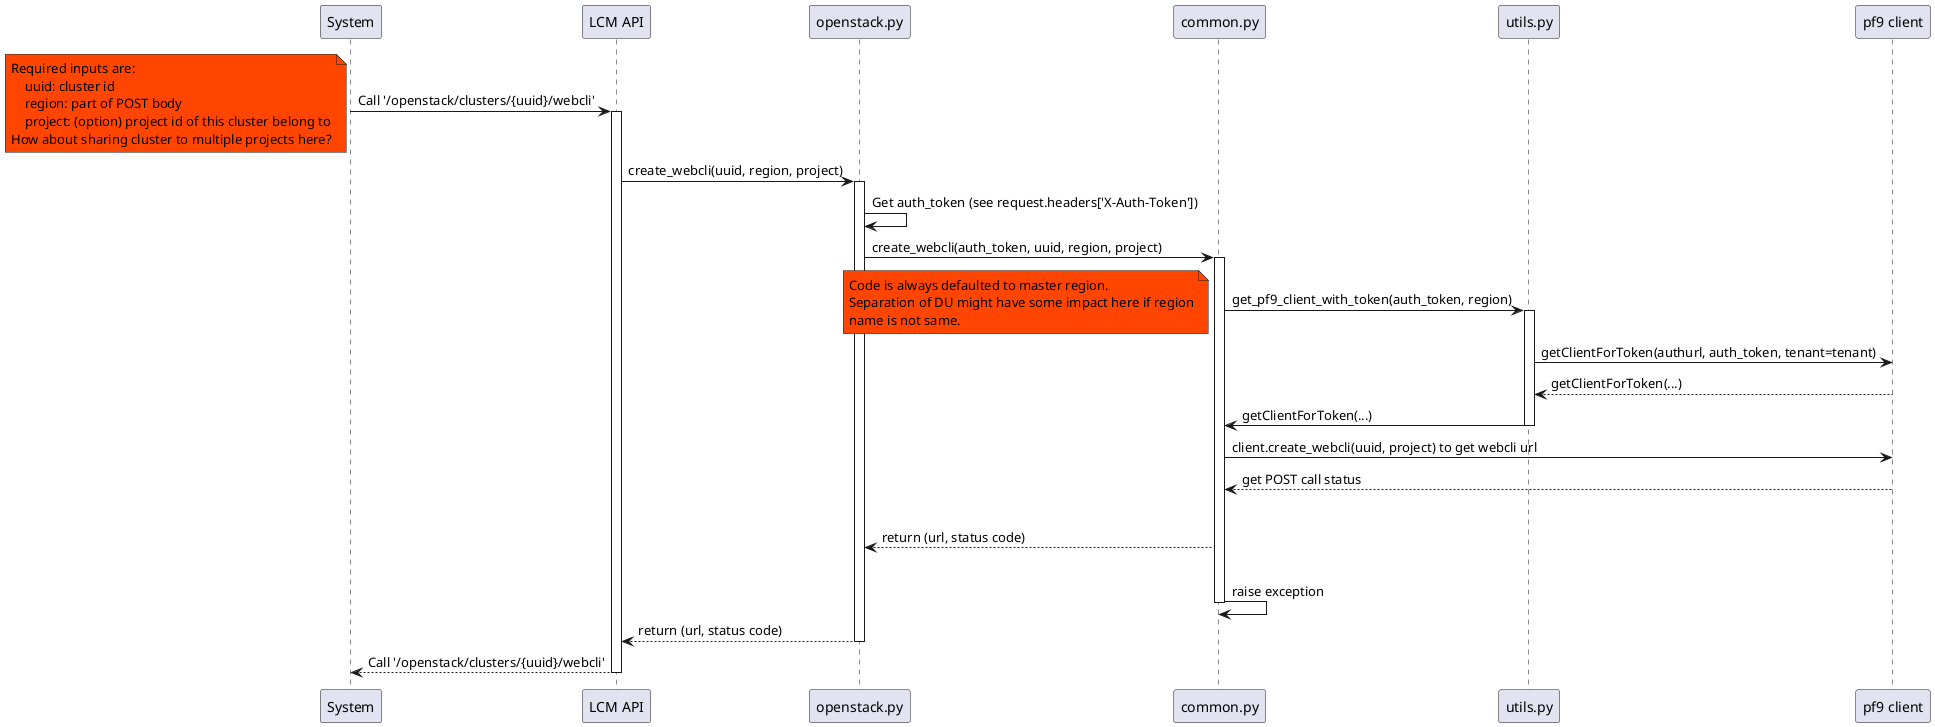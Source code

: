 @startuml

participant "System"
participant "LCM API"
participant "openstack.py"
participant "common.py"
participant "utils.py"
participant "pf9 client"

note left
  title (*): /openstack/clusters/{uuid}/webcli
  description: Creates a webclient
end note

System ->"LCM API" : Call '/openstack/clusters/{uuid}/webcli'
activate "LCM API"
note left #OrangeRed
    Required inputs are:
        uuid: cluster id
        region: part of POST body
        project: (option) project id of this cluster belong to
    How about sharing cluster to multiple projects here?
end note

"LCM API" -> "openstack.py" :create_webcli(uuid, region, project)
activate "openstack.py"
"openstack.py" -> "openstack.py": Get auth_token (see request.headers['X-Auth-Token'])

"openstack.py" -> "common.py": create_webcli(auth_token, uuid, region, project)
activate "common.py"
"common.py" -> "utils.py": get_pf9_client_with_token(auth_token, region)
note left #OrangeRed
    Code is always defaulted to master region.
    Separation of DU might have some impact here if region
    name is not same.
end note

activate "utils.py"
"utils.py" -> "pf9 client": getClientForToken(authurl, auth_token, tenant=tenant)
"pf9 client" --> "utils.py": getClientForToken(...)
"utils.py" -> "common.py": getClientForToken(...)
deactivate "utils.py"

"common.py" -> "pf9 client": client.create_webcli(uuid, project) to get webcli url
"pf9 client" --> "common.py": get POST call status
alt
    "common.py" --> "openstack.py": return (url, status code)
else  HTTP error
    "common.py" -> "common.py": raise exception


deactivate "common.py"

"openstack.py" --> "LCM API": return (url, status code)
deactivate "openstack.py"

"LCM API" --> "System": Call '/openstack/clusters/{uuid}/webcli'
deactivate "LCM API"

@enduml